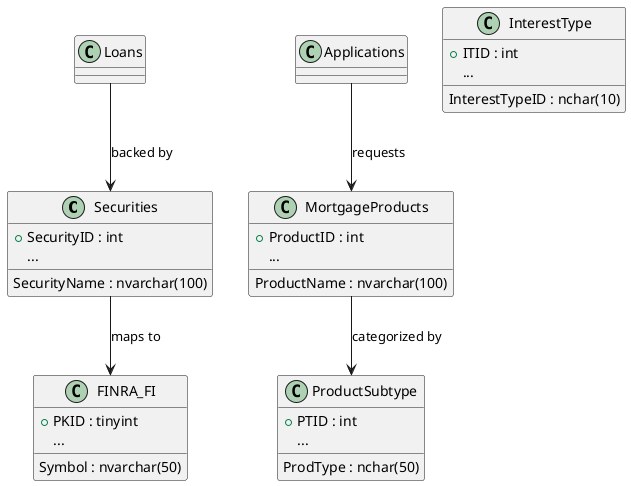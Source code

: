 @startuml Securities_Products
class Securities {
  +SecurityID : int
  SecurityName : nvarchar(100)
  ...
}

class FINRA_FI {
  +PKID : tinyint
  Symbol : nvarchar(50)
  ...
}

class MortgageProducts {
  +ProductID : int
  ProductName : nvarchar(100)
  ...
}

class ProductSubtype {
  +PTID : int
  ProdType : nchar(50)
  ...
}

class InterestType {
  +ITID : int
  InterestTypeID : nchar(10)
  ...
}

Loans --> Securities : backed by
Applications --> MortgageProducts : requests
MortgageProducts --> ProductSubtype : categorized by
Securities --> FINRA_FI : maps to

@enduml

